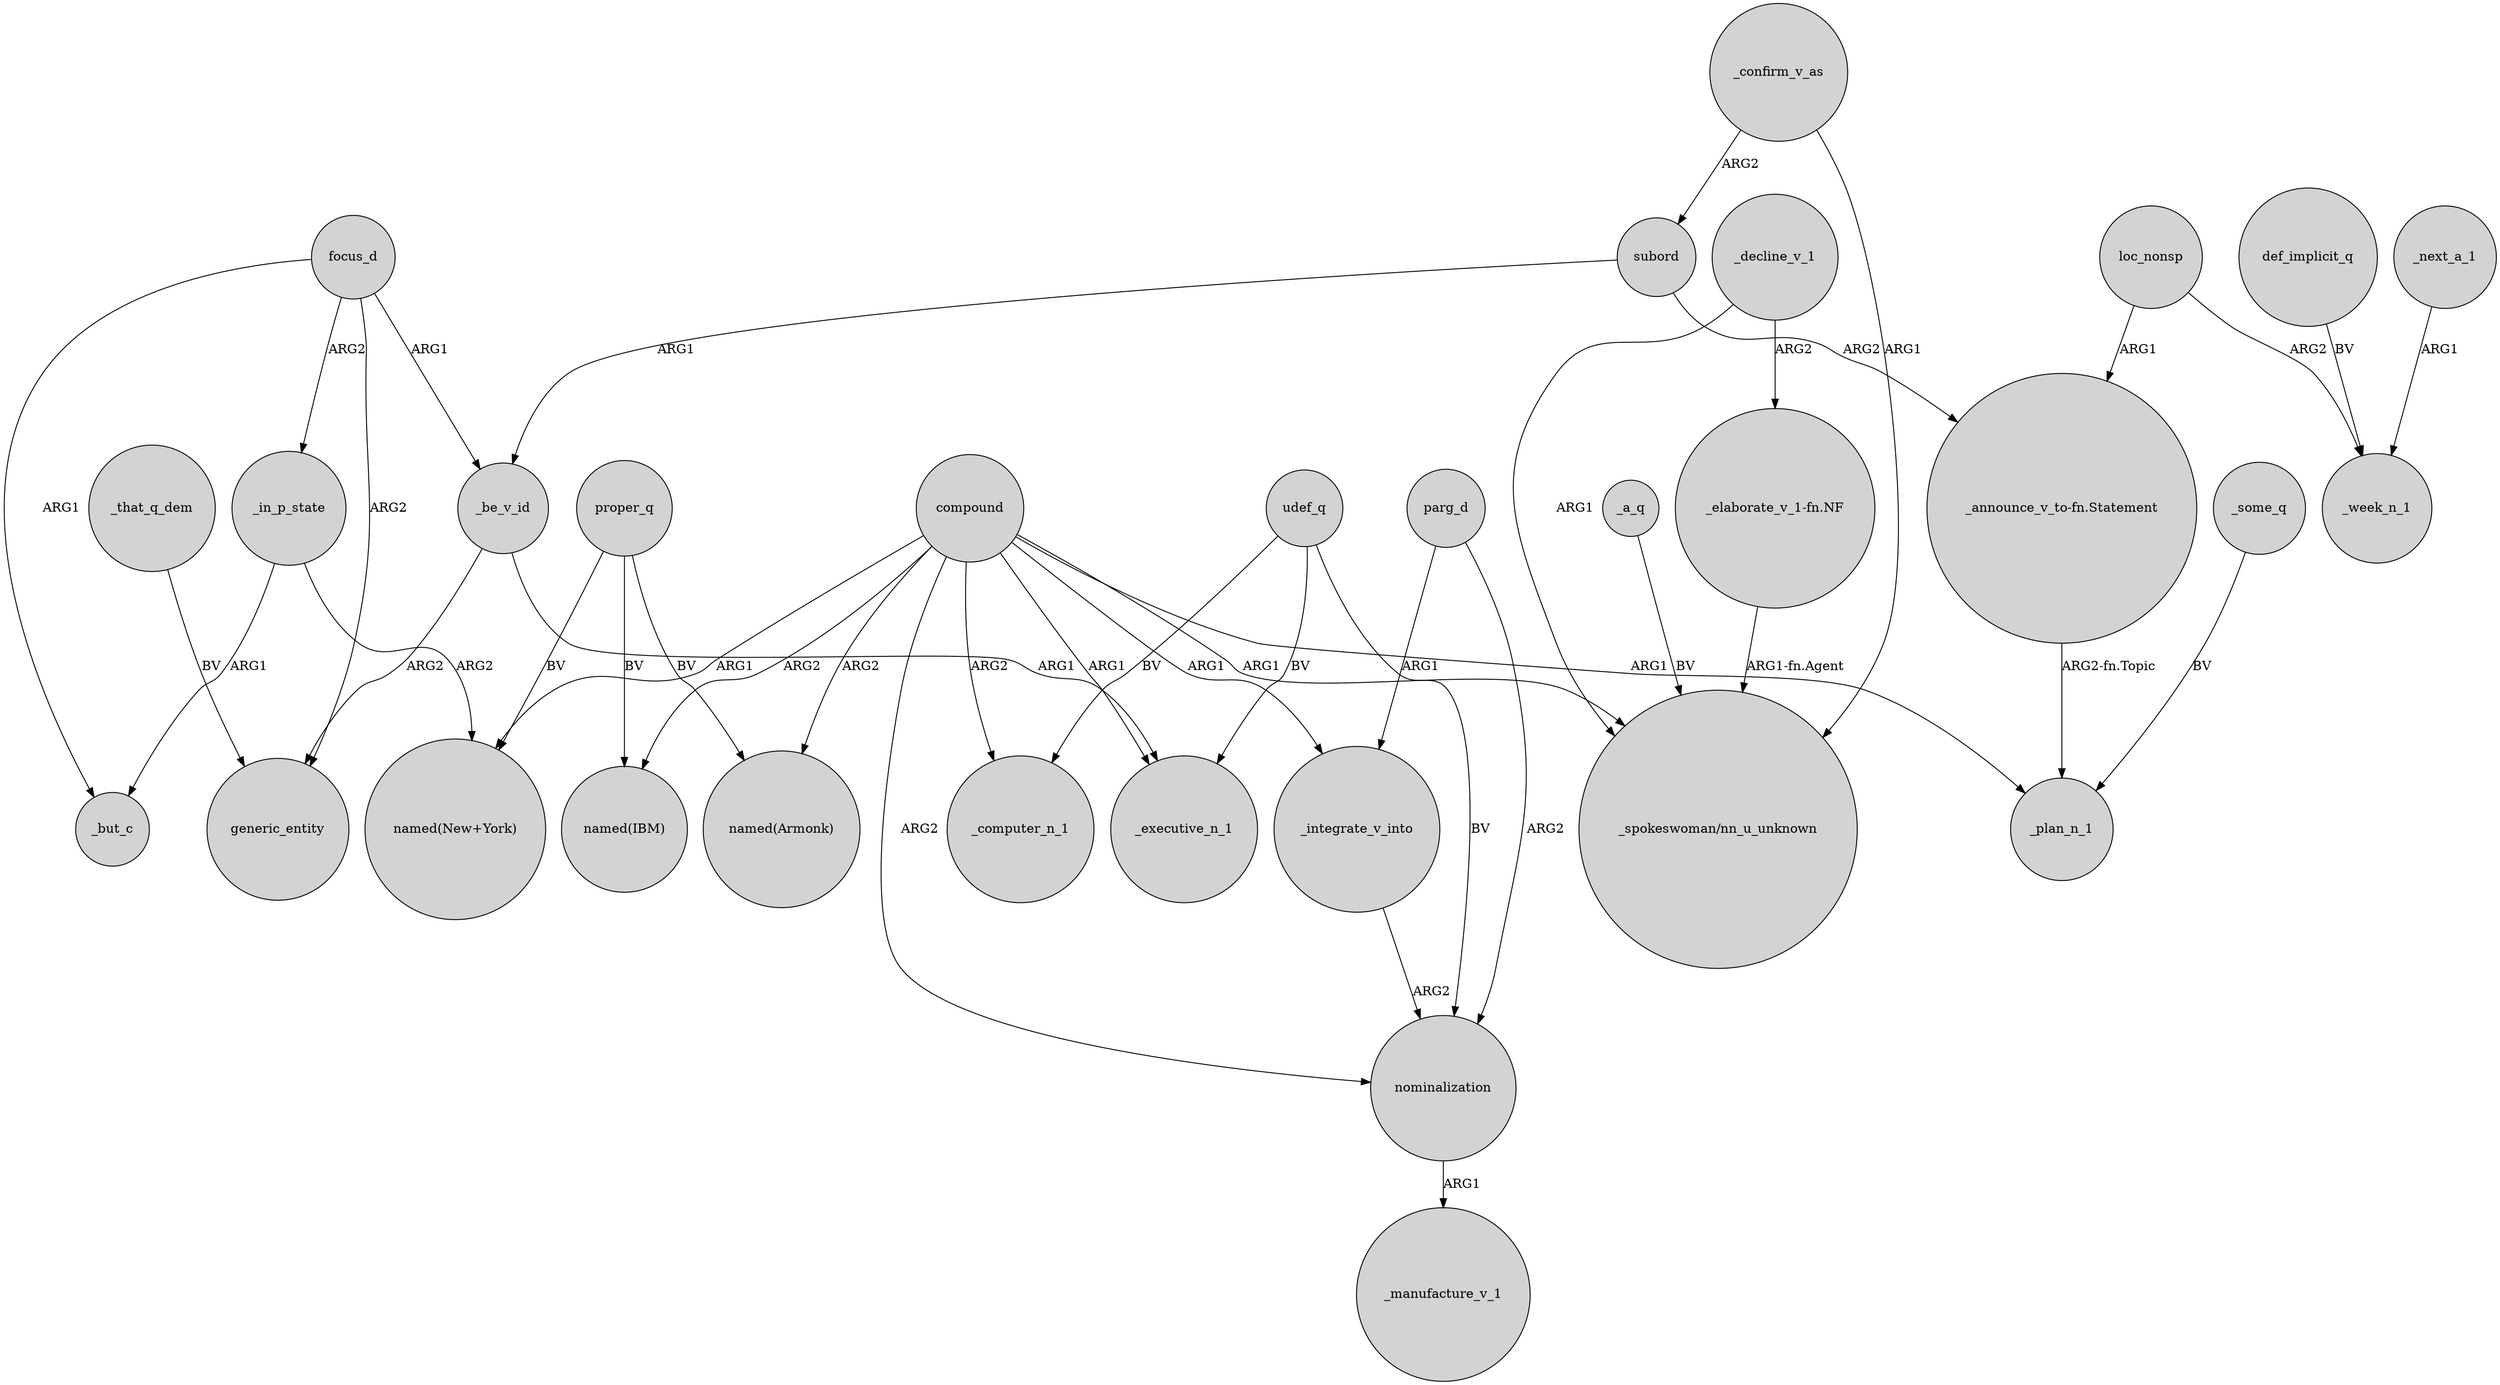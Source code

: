 digraph {
	node [shape=circle style=filled]
	"_announce_v_to-fn.Statement" -> _plan_n_1 [label="ARG2-fn.Topic"]
	subord -> _be_v_id [label=ARG1]
	def_implicit_q -> _week_n_1 [label=BV]
	udef_q -> _executive_n_1 [label=BV]
	_that_q_dem -> generic_entity [label=BV]
	_a_q -> "_spokeswoman/nn_u_unknown" [label=BV]
	proper_q -> "named(New+York)" [label=BV]
	focus_d -> generic_entity [label=ARG2]
	focus_d -> _in_p_state [label=ARG2]
	compound -> _executive_n_1 [label=ARG1]
	nominalization -> _manufacture_v_1 [label=ARG1]
	compound -> _plan_n_1 [label=ARG1]
	proper_q -> "named(IBM)" [label=BV]
	compound -> nominalization [label=ARG2]
	proper_q -> "named(Armonk)" [label=BV]
	_some_q -> _plan_n_1 [label=BV]
	"_elaborate_v_1-fn.NF" -> "_spokeswoman/nn_u_unknown" [label="ARG1-fn.Agent"]
	parg_d -> _integrate_v_into [label=ARG1]
	udef_q -> _computer_n_1 [label=BV]
	_be_v_id -> generic_entity [label=ARG2]
	_in_p_state -> _but_c [label=ARG1]
	compound -> _computer_n_1 [label=ARG2]
	subord -> "_announce_v_to-fn.Statement" [label=ARG2]
	loc_nonsp -> "_announce_v_to-fn.Statement" [label=ARG1]
	loc_nonsp -> _week_n_1 [label=ARG2]
	compound -> _integrate_v_into [label=ARG1]
	compound -> "named(IBM)" [label=ARG2]
	focus_d -> _be_v_id [label=ARG1]
	_confirm_v_as -> subord [label=ARG2]
	_decline_v_1 -> "_elaborate_v_1-fn.NF" [label=ARG2]
	_decline_v_1 -> "_spokeswoman/nn_u_unknown" [label=ARG1]
	_integrate_v_into -> nominalization [label=ARG2]
	parg_d -> nominalization [label=ARG2]
	_in_p_state -> "named(New+York)" [label=ARG2]
	compound -> "named(New+York)" [label=ARG1]
	compound -> "_spokeswoman/nn_u_unknown" [label=ARG1]
	udef_q -> nominalization [label=BV]
	_next_a_1 -> _week_n_1 [label=ARG1]
	_confirm_v_as -> "_spokeswoman/nn_u_unknown" [label=ARG1]
	_be_v_id -> _executive_n_1 [label=ARG1]
	compound -> "named(Armonk)" [label=ARG2]
	focus_d -> _but_c [label=ARG1]
}
